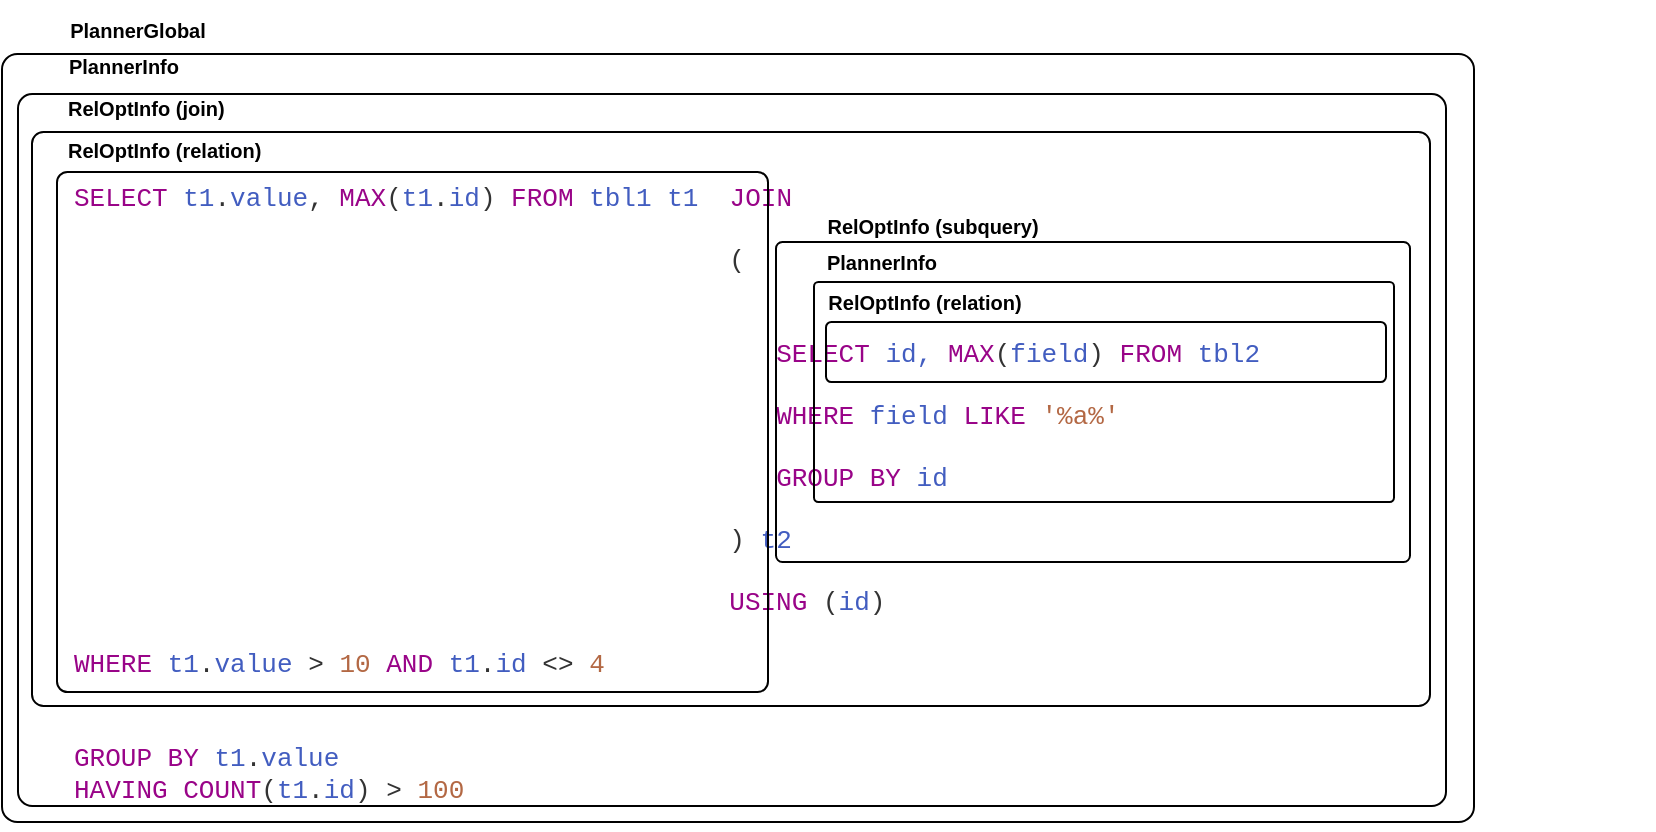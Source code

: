 <mxfile version="24.7.8">
  <diagram name="Страница — 1" id="Zvr2eW7H0rXLNG6UFAMz">
    <mxGraphModel dx="2227" dy="580" grid="1" gridSize="10" guides="1" tooltips="1" connect="1" arrows="1" fold="1" page="1" pageScale="1" pageWidth="827" pageHeight="1169" math="0" shadow="0">
      <root>
        <mxCell id="0" />
        <mxCell id="1" parent="0" />
        <UserObject label="&lt;div style=&quot;font-size: 13px;&quot;&gt;&lt;span style=&quot;background-color: initial; font-size: 13px;&quot;&gt;&lt;font style=&quot;font-size: 13px;&quot; color=&quot;#990488&quot;&gt;SELECT&lt;/font&gt; &lt;font style=&quot;font-size: 13px;&quot; color=&quot;#425dc0&quot;&gt;t1&lt;/font&gt;&lt;font style=&quot;font-size: 13px;&quot; color=&quot;#333333&quot;&gt;.&lt;/font&gt;&lt;font style=&quot;font-size: 13px;&quot; color=&quot;#425dc0&quot;&gt;value&lt;/font&gt;&lt;font style=&quot;font-size: 13px;&quot; color=&quot;#333333&quot;&gt;,&lt;/font&gt;&lt;font style=&quot;font-size: 13px;&quot; color=&quot;#990488&quot;&gt; MAX&lt;/font&gt;&lt;font style=&quot;font-size: 13px;&quot; color=&quot;#333333&quot;&gt;(&lt;/font&gt;&lt;font style=&quot;font-size: 13px;&quot; color=&quot;#425dc0&quot;&gt;t1&lt;/font&gt;&lt;font style=&quot;font-size: 13px;&quot; color=&quot;#333333&quot;&gt;.&lt;/font&gt;&lt;font style=&quot;font-size: 13px;&quot; color=&quot;#425dc0&quot;&gt;id&lt;/font&gt;&lt;font style=&quot;font-size: 13px;&quot; color=&quot;#333333&quot;&gt;)&lt;/font&gt;&lt;font style=&quot;font-size: 13px;&quot; color=&quot;#990488&quot;&gt; FROM&lt;/font&gt; &lt;font style=&quot;font-size: 13px;&quot; color=&quot;#425dc0&quot;&gt;tbl1 t1&lt;/font&gt;&lt;font style=&quot;font-size: 13px;&quot; color=&quot;#990488&quot;&gt;&amp;nbsp; &lt;/font&gt;&lt;/span&gt;&lt;span style=&quot;color: rgb(153, 4, 136); background-color: initial; font-size: 13px;&quot;&gt;JOIN&lt;/span&gt;&lt;/div&gt;&lt;font style=&quot;font-size: 13px;&quot; color=&quot;#333333&quot;&gt;&lt;div style=&quot;font-size: 13px;&quot;&gt;&lt;font style=&quot;font-size: 13px;&quot; color=&quot;#333333&quot;&gt;&lt;br style=&quot;font-size: 13px;&quot;&gt;&lt;/font&gt;&lt;/div&gt;&amp;nbsp; &amp;nbsp; &amp;nbsp; &amp;nbsp; &amp;nbsp; &amp;nbsp; &amp;nbsp; &amp;nbsp; &amp;nbsp; &amp;nbsp; &amp;nbsp; &amp;nbsp; &amp;nbsp; &amp;nbsp; &amp;nbsp; &amp;nbsp; &amp;nbsp; &amp;nbsp; &amp;nbsp; &amp;nbsp; &amp;nbsp; (&lt;/font&gt;&lt;div&gt;&lt;font color=&quot;#333333&quot;&gt;&lt;br&gt;&lt;/font&gt;&lt;div style=&quot;font-size: 13px;&quot;&gt;&lt;div style=&quot;font-size: 13px;&quot;&gt;&lt;font style=&quot;font-size: 13px;&quot; color=&quot;#990488&quot;&gt;&amp;nbsp;&lt;br style=&quot;font-size: 13px;&quot;&gt;&lt;/font&gt;&lt;div style=&quot;font-size: 13px;&quot;&gt;&amp;nbsp;&amp;nbsp;&lt;span style=&quot;color: rgb(153, 4, 136); white-space: pre; font-size: 13px;&quot;&gt;&#x9;&lt;span style=&quot;white-space: pre; font-size: 13px;&quot;&gt;&#x9;&lt;/span&gt;&lt;span style=&quot;white-space: pre; font-size: 13px;&quot;&gt;&#x9;&lt;/span&gt;&lt;span style=&quot;white-space: pre; font-size: 13px;&quot;&gt;&#x9;&lt;/span&gt;&lt;span style=&quot;white-space: pre; font-size: 13px;&quot;&gt;&#x9;  &lt;/span&gt; &lt;/span&gt;&amp;nbsp;&amp;nbsp;&lt;font style=&quot;font-size: 13px;&quot; color=&quot;#990488&quot;&gt;SELECT&lt;/font&gt; &lt;font style=&quot;font-size: 13px;&quot; color=&quot;#425dc0&quot;&gt;id, &lt;/font&gt;&lt;font style=&quot;font-size: 13px;&quot; color=&quot;#990488&quot;&gt;MAX&lt;/font&gt;&lt;font style=&quot;font-size: 13px;&quot; color=&quot;#333333&quot;&gt;(&lt;/font&gt;&lt;font style=&quot;font-size: 13px;&quot; color=&quot;#425dc0&quot;&gt;field&lt;/font&gt;&lt;font style=&quot;font-size: 13px;&quot; color=&quot;#333333&quot;&gt;)&lt;/font&gt;&amp;nbsp;&lt;font style=&quot;font-size: 13px;&quot; color=&quot;#990488&quot;&gt;FROM&lt;/font&gt; &lt;font style=&quot;font-size: 13px;&quot; color=&quot;#425dc0&quot;&gt;tbl2&lt;/font&gt;&lt;/div&gt;&lt;div style=&quot;font-size: 13px;&quot;&gt;&lt;br style=&quot;font-size: 13px;&quot;&gt;&lt;/div&gt;&lt;div style=&quot;font-size: 13px;&quot;&gt;&lt;font style=&quot;font-size: 13px;&quot; color=&quot;#990488&quot;&gt;&lt;span style=&quot;white-space: pre; font-size: 13px;&quot;&gt;&#x9;&lt;span style=&quot;white-space: pre; font-size: 13px;&quot;&gt;&#x9;&lt;/span&gt;&lt;span style=&quot;white-space: pre; font-size: 13px;&quot;&gt;&#x9;&lt;/span&gt;&lt;span style=&quot;white-space: pre; font-size: 13px;&quot;&gt;&#x9;&lt;/span&gt;&lt;span style=&quot;white-space: pre; font-size: 13px;&quot;&gt;&#x9;&lt;/span&gt;   &lt;/span&gt;&amp;nbsp; WHERE&lt;/font&gt;&lt;span style=&quot;background-color: initial; font-size: 13px;&quot;&gt;&amp;nbsp;&lt;/span&gt;&lt;font color=&quot;#425dc0&quot; style=&quot;background-color: initial; font-size: 13px;&quot;&gt;field &lt;/font&gt;&lt;font color=&quot;#990488&quot; style=&quot;background-color: initial; font-size: 13px;&quot;&gt;LIKE&lt;/font&gt;&lt;font color=&quot;#425dc0&quot; style=&quot;background-color: initial; font-size: 13px;&quot;&gt; &lt;/font&gt;&lt;font color=&quot;#b36844&quot; style=&quot;background-color: initial; font-size: 13px;&quot;&gt;&#39;%a%&#39;&lt;/font&gt;&lt;/div&gt;&lt;div style=&quot;font-size: 13px;&quot;&gt;&lt;br style=&quot;font-size: 13px;&quot;&gt;&lt;/div&gt;&lt;div style=&quot;font-size: 13px;&quot;&gt;&amp;nbsp; &amp;nbsp; &amp;nbsp; &amp;nbsp; &amp;nbsp; &amp;nbsp; &amp;nbsp; &amp;nbsp; &amp;nbsp; &amp;nbsp; &amp;nbsp; &amp;nbsp; &amp;nbsp; &amp;nbsp; &amp;nbsp; &amp;nbsp; &amp;nbsp; &amp;nbsp; &amp;nbsp; &amp;nbsp; &amp;nbsp; &amp;nbsp; &amp;nbsp;&lt;font style=&quot;font-size: 13px;&quot; color=&quot;#990488&quot;&gt;GROUP BY&lt;/font&gt;&lt;font style=&quot;font-size: 13px;&quot; color=&quot;#425dc0&quot;&gt; id&lt;/font&gt;&lt;/div&gt;&lt;div style=&quot;font-size: 13px;&quot;&gt;&lt;font style=&quot;font-size: 13px;&quot; color=&quot;#990488&quot;&gt;&amp;nbsp;&lt;/font&gt;&lt;/div&gt;&lt;div style=&quot;font-size: 13px;&quot;&gt;&lt;font style=&quot;font-size: 13px;&quot; color=&quot;#333333&quot;&gt;&amp;nbsp; &amp;nbsp; &amp;nbsp; &amp;nbsp; &amp;nbsp; &amp;nbsp; &amp;nbsp; &amp;nbsp; &amp;nbsp; &amp;nbsp; &amp;nbsp; &amp;nbsp; &amp;nbsp; &amp;nbsp; &amp;nbsp; &amp;nbsp; &amp;nbsp; &amp;nbsp; &amp;nbsp; &amp;nbsp; &amp;nbsp; )&lt;/font&gt;&lt;font style=&quot;font-size: 13px;&quot; color=&quot;#990488&quot;&gt; &lt;/font&gt;&lt;font style=&quot;font-size: 13px;&quot; color=&quot;#425dc0&quot;&gt;t2&lt;/font&gt;&lt;/div&gt;&lt;div style=&quot;font-size: 13px;&quot;&gt;&lt;div style=&quot;font-size: 13px;&quot;&gt;&lt;font style=&quot;font-size: 13px;&quot; color=&quot;#990488&quot;&gt;&lt;br style=&quot;font-size: 13px;&quot;&gt;&lt;/font&gt;&lt;/div&gt;&lt;div style=&quot;font-size: 13px;&quot;&gt;&lt;font style=&quot;font-size: 13px;&quot; color=&quot;#990488&quot;&gt;&amp;nbsp; &amp;nbsp; &amp;nbsp; &amp;nbsp; &amp;nbsp; &amp;nbsp; &amp;nbsp; &amp;nbsp; &amp;nbsp; &amp;nbsp; &amp;nbsp; &amp;nbsp; &amp;nbsp; &amp;nbsp; &amp;nbsp; &amp;nbsp; &amp;nbsp; &amp;nbsp; &amp;nbsp; &amp;nbsp; &amp;nbsp; USING &lt;/font&gt;&lt;font style=&quot;font-size: 13px;&quot; color=&quot;#333333&quot;&gt;(&lt;/font&gt;&lt;font style=&quot;font-size: 13px;&quot; color=&quot;#425dc0&quot;&gt;id&lt;/font&gt;&lt;font style=&quot;font-size: 13px;&quot; color=&quot;#333333&quot;&gt;)&lt;/font&gt;&lt;/div&gt;&lt;div style=&quot;font-size: 13px;&quot;&gt;&lt;font style=&quot;font-size: 13px;&quot; color=&quot;#990488&quot;&gt;&lt;br style=&quot;font-size: 13px;&quot;&gt;&lt;/font&gt;&lt;/div&gt;&lt;div style=&quot;font-size: 13px;&quot;&gt;&lt;font style=&quot;font-size: 13px;&quot; color=&quot;#990488&quot;&gt;WHERE &lt;/font&gt;&lt;font style=&quot;font-size: 13px;&quot; color=&quot;#425dc0&quot;&gt;t1&lt;/font&gt;&lt;font style=&quot;font-size: 13px;&quot; color=&quot;#333333&quot;&gt;.&lt;/font&gt;&lt;font style=&quot;font-size: 13px;&quot; color=&quot;#425dc0&quot;&gt;value&lt;/font&gt;&lt;font style=&quot;font-size: 13px;&quot; color=&quot;#990488&quot;&gt; &lt;/font&gt;&lt;font style=&quot;font-size: 13px;&quot; color=&quot;#333333&quot;&gt;&amp;gt;&lt;/font&gt;&lt;font style=&quot;font-size: 13px;&quot; color=&quot;#990488&quot;&gt; &lt;/font&gt;&lt;font style=&quot;font-size: 13px;&quot; color=&quot;#b36844&quot;&gt;10 &lt;/font&gt;&lt;font style=&quot;font-size: 13px;&quot; color=&quot;#990488&quot;&gt;AND&lt;/font&gt;&lt;font style=&quot;font-size: 13px;&quot; color=&quot;#b36844&quot;&gt; &lt;/font&gt;&lt;font style=&quot;font-size: 13px;&quot; color=&quot;#425dc0&quot;&gt;t1&lt;/font&gt;&lt;font style=&quot;font-size: 13px;&quot; color=&quot;#333333&quot;&gt;.&lt;/font&gt;&lt;font style=&quot;font-size: 13px;&quot; color=&quot;#425dc0&quot;&gt;id&lt;/font&gt;&lt;font style=&quot;font-size: 13px;&quot; color=&quot;#b36844&quot;&gt; &lt;/font&gt;&lt;font style=&quot;font-size: 13px;&quot; color=&quot;#333333&quot;&gt;&amp;lt;&amp;gt;&lt;/font&gt;&lt;font style=&quot;font-size: 13px;&quot; color=&quot;#b36844&quot;&gt; 4&lt;/font&gt;&lt;/div&gt;&lt;div style=&quot;font-size: 13px;&quot;&gt;&lt;font style=&quot;font-size: 13px;&quot; color=&quot;#990488&quot;&gt;&lt;br&gt;&lt;/font&gt;&lt;/div&gt;&lt;div style=&quot;font-size: 13px;&quot;&gt;&lt;font style=&quot;font-size: 13px;&quot; color=&quot;#990488&quot;&gt;&lt;br style=&quot;font-size: 13px;&quot;&gt;GROUP BY &lt;/font&gt;&lt;font style=&quot;font-size: 13px;&quot; color=&quot;#425dc0&quot;&gt;t1&lt;/font&gt;&lt;font style=&quot;font-size: 13px;&quot; color=&quot;#333333&quot;&gt;.&lt;/font&gt;&lt;font style=&quot;font-size: 13px;&quot; color=&quot;#425dc0&quot;&gt;value&lt;/font&gt;&lt;/div&gt;&lt;div style=&quot;font-size: 13px;&quot;&gt;&lt;font style=&quot;font-size: 13px;&quot; color=&quot;#990488&quot;&gt;HAVING COUNT&lt;/font&gt;&lt;font style=&quot;font-size: 13px;&quot; color=&quot;#333333&quot;&gt;(&lt;/font&gt;&lt;font style=&quot;font-size: 13px;&quot; color=&quot;#425dc0&quot;&gt;t1&lt;/font&gt;&lt;font style=&quot;font-size: 13px;&quot; color=&quot;#333333&quot;&gt;.&lt;/font&gt;&lt;font style=&quot;font-size: 13px;&quot; color=&quot;#425dc0&quot;&gt;id&lt;/font&gt;&lt;font style=&quot;font-size: 13px;&quot; color=&quot;#333333&quot;&gt;)&lt;/font&gt;&lt;font style=&quot;font-size: 13px;&quot; color=&quot;#990488&quot;&gt; &lt;/font&gt;&lt;font style=&quot;font-size: 13px;&quot; color=&quot;#333333&quot;&gt;&amp;gt;&lt;/font&gt;&lt;font style=&quot;font-size: 13px;&quot; color=&quot;#990488&quot;&gt; &lt;/font&gt;&lt;font style=&quot;font-size: 13px;&quot; color=&quot;#b36844&quot;&gt;100&lt;/font&gt;&lt;/div&gt;&lt;/div&gt;&lt;/div&gt;&lt;/div&gt;&lt;/div&gt;" link="explain select t1.value, max(t1.id) from tbl t1&#xa;join&#xa;(select id from tbl where value = 1 or value = 2) t2&#xa;using (id)&#xa;group by t1.value&#xa;having count(t1.id) &gt; 100;" id="vIY71tyn5AvRC3fnLLfw-2">
          <mxCell style="text;html=1;align=left;verticalAlign=middle;whiteSpace=wrap;rounded=0;fontFamily=Courier New;shadow=0;horizontal=1;spacing=2;fontSize=13;" parent="1" vertex="1">
            <mxGeometry x="-82" y="297" width="792" height="337" as="geometry" />
          </mxCell>
        </UserObject>
        <mxCell id="oxb3_GDn77ilGJrPBhq6-13" value="" style="rounded=1;whiteSpace=wrap;html=1;fillColor=none;align=left;verticalAlign=top;arcSize=9;" parent="1" vertex="1">
          <mxGeometry x="296" y="380" width="280" height="30" as="geometry" />
        </mxCell>
        <mxCell id="oxb3_GDn77ilGJrPBhq6-4" value="RelOptInfo (relation)" style="text;html=1;align=center;verticalAlign=middle;whiteSpace=wrap;rounded=0;fontSize=10;fontStyle=1" parent="1" vertex="1">
          <mxGeometry x="296" y="355" width="99" height="30" as="geometry" />
        </mxCell>
        <mxCell id="oxb3_GDn77ilGJrPBhq6-6" value="PlannerInfo" style="text;html=1;align=center;verticalAlign=middle;whiteSpace=wrap;rounded=0;fontSize=10;fontStyle=1" parent="1" vertex="1">
          <mxGeometry x="273" y="335" width="102" height="30" as="geometry" />
        </mxCell>
        <mxCell id="oxb3_GDn77ilGJrPBhq6-8" value="RelOptInfo (subquery)" style="text;html=1;align=center;verticalAlign=middle;whiteSpace=wrap;rounded=0;fontSize=10;fontStyle=1" parent="1" vertex="1">
          <mxGeometry x="285" y="317" width="129" height="30" as="geometry" />
        </mxCell>
        <mxCell id="oxb3_GDn77ilGJrPBhq6-10" value="RelOptInfo (relation)" style="text;html=1;align=left;verticalAlign=middle;whiteSpace=wrap;rounded=0;fontSize=10;fontStyle=1" parent="1" vertex="1">
          <mxGeometry x="-85.5" y="279" width="102" height="30" as="geometry" />
        </mxCell>
        <mxCell id="oxb3_GDn77ilGJrPBhq6-12" value="PlannerInfo" style="text;html=1;align=center;verticalAlign=middle;whiteSpace=wrap;rounded=0;fontSize=10;fontStyle=1" parent="1" vertex="1">
          <mxGeometry x="-106" y="237" width="102" height="30" as="geometry" />
        </mxCell>
        <mxCell id="oxb3_GDn77ilGJrPBhq6-14" value="PlannerGlobal" style="text;html=1;align=center;verticalAlign=middle;whiteSpace=wrap;rounded=0;fontSize=10;fontStyle=1" parent="1" vertex="1">
          <mxGeometry x="-99" y="219" width="102" height="30" as="geometry" />
        </mxCell>
        <mxCell id="TdkNsp-IxVKtCZInnueO-3" value="RelOptInfo (join)" style="text;html=1;align=left;verticalAlign=middle;whiteSpace=wrap;rounded=0;fontSize=10;fontStyle=1" parent="1" vertex="1">
          <mxGeometry x="-85.5" y="258" width="102" height="30" as="geometry" />
        </mxCell>
        <mxCell id="RwIBvyNCzQx5JKe9MGN5-1" value="" style="rounded=1;whiteSpace=wrap;html=1;fillColor=none;align=left;verticalAlign=top;arcSize=2;" vertex="1" parent="1">
          <mxGeometry x="290" y="360" width="290" height="110" as="geometry" />
        </mxCell>
        <mxCell id="RwIBvyNCzQx5JKe9MGN5-2" value="" style="rounded=1;whiteSpace=wrap;html=1;fillColor=none;align=left;verticalAlign=top;arcSize=2;" vertex="1" parent="1">
          <mxGeometry x="271" y="340" width="317" height="160" as="geometry" />
        </mxCell>
        <mxCell id="RwIBvyNCzQx5JKe9MGN5-3" value="" style="rounded=1;whiteSpace=wrap;html=1;fillColor=none;align=left;verticalAlign=top;arcSize=2;" vertex="1" parent="1">
          <mxGeometry x="-88.5" y="305" width="355.5" height="260" as="geometry" />
        </mxCell>
        <mxCell id="RwIBvyNCzQx5JKe9MGN5-4" value="" style="rounded=1;whiteSpace=wrap;html=1;fillColor=none;align=left;verticalAlign=top;arcSize=2;" vertex="1" parent="1">
          <mxGeometry x="-101" y="285" width="699" height="287" as="geometry" />
        </mxCell>
        <mxCell id="RwIBvyNCzQx5JKe9MGN5-5" value="" style="rounded=1;whiteSpace=wrap;html=1;fillColor=none;align=left;verticalAlign=top;arcSize=2;" vertex="1" parent="1">
          <mxGeometry x="-108" y="266" width="714" height="356" as="geometry" />
        </mxCell>
        <mxCell id="RwIBvyNCzQx5JKe9MGN5-6" value="" style="rounded=1;whiteSpace=wrap;html=1;fillColor=none;align=left;verticalAlign=top;arcSize=2;" vertex="1" parent="1">
          <mxGeometry x="-116" y="246" width="736" height="384" as="geometry" />
        </mxCell>
      </root>
    </mxGraphModel>
  </diagram>
</mxfile>
